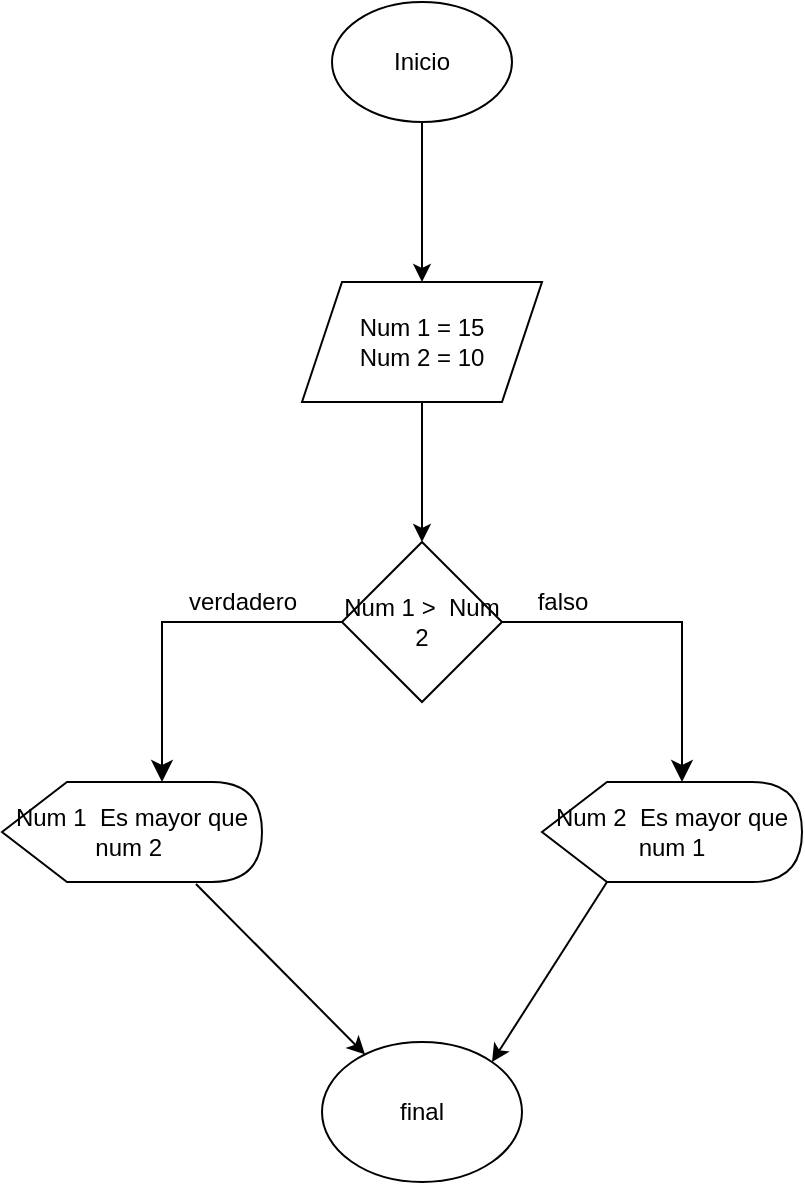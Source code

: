 <mxfile version="21.1.2" type="github">
  <diagram id="C5RBs43oDa-KdzZeNtuy" name="Page-1">
    <mxGraphModel dx="1173" dy="645" grid="1" gridSize="10" guides="1" tooltips="1" connect="1" arrows="1" fold="1" page="1" pageScale="1" pageWidth="827" pageHeight="1169" math="0" shadow="0">
      <root>
        <mxCell id="WIyWlLk6GJQsqaUBKTNV-0" />
        <mxCell id="WIyWlLk6GJQsqaUBKTNV-1" parent="WIyWlLk6GJQsqaUBKTNV-0" />
        <mxCell id="G_flAKK0PwwugAIHnRSS-33" value="" style="edgeStyle=orthogonalEdgeStyle;rounded=0;orthogonalLoop=1;jettySize=auto;html=1;" edge="1" parent="WIyWlLk6GJQsqaUBKTNV-1" source="G_flAKK0PwwugAIHnRSS-0" target="G_flAKK0PwwugAIHnRSS-32">
          <mxGeometry relative="1" as="geometry" />
        </mxCell>
        <mxCell id="G_flAKK0PwwugAIHnRSS-0" value="Inicio" style="ellipse;whiteSpace=wrap;html=1;" vertex="1" parent="WIyWlLk6GJQsqaUBKTNV-1">
          <mxGeometry x="395" y="10" width="90" height="60" as="geometry" />
        </mxCell>
        <mxCell id="G_flAKK0PwwugAIHnRSS-14" value="final" style="ellipse;whiteSpace=wrap;html=1;" vertex="1" parent="WIyWlLk6GJQsqaUBKTNV-1">
          <mxGeometry x="390" y="530" width="100" height="70" as="geometry" />
        </mxCell>
        <mxCell id="G_flAKK0PwwugAIHnRSS-37" value="" style="edgeStyle=orthogonalEdgeStyle;rounded=0;orthogonalLoop=1;jettySize=auto;html=1;" edge="1" parent="WIyWlLk6GJQsqaUBKTNV-1" source="G_flAKK0PwwugAIHnRSS-32" target="G_flAKK0PwwugAIHnRSS-36">
          <mxGeometry relative="1" as="geometry" />
        </mxCell>
        <mxCell id="G_flAKK0PwwugAIHnRSS-32" value="Num 1 = 15&lt;br&gt;Num 2 = 10" style="shape=parallelogram;perimeter=parallelogramPerimeter;whiteSpace=wrap;html=1;fixedSize=1;" vertex="1" parent="WIyWlLk6GJQsqaUBKTNV-1">
          <mxGeometry x="380" y="150" width="120" height="60" as="geometry" />
        </mxCell>
        <mxCell id="G_flAKK0PwwugAIHnRSS-36" value="Num 1 &amp;gt;&amp;nbsp; Num 2" style="rhombus;whiteSpace=wrap;html=1;" vertex="1" parent="WIyWlLk6GJQsqaUBKTNV-1">
          <mxGeometry x="400" y="280" width="80" height="80" as="geometry" />
        </mxCell>
        <mxCell id="G_flAKK0PwwugAIHnRSS-38" value="" style="edgeStyle=segmentEdgeStyle;endArrow=classic;html=1;curved=0;rounded=0;endSize=8;startSize=8;" edge="1" parent="WIyWlLk6GJQsqaUBKTNV-1">
          <mxGeometry width="50" height="50" relative="1" as="geometry">
            <mxPoint x="480" y="320" as="sourcePoint" />
            <mxPoint x="570" y="400" as="targetPoint" />
          </mxGeometry>
        </mxCell>
        <mxCell id="G_flAKK0PwwugAIHnRSS-41" value="" style="edgeStyle=segmentEdgeStyle;endArrow=classic;html=1;curved=0;rounded=0;endSize=8;startSize=8;exitX=0;exitY=0.5;exitDx=0;exitDy=0;" edge="1" parent="WIyWlLk6GJQsqaUBKTNV-1" source="G_flAKK0PwwugAIHnRSS-36">
          <mxGeometry width="50" height="50" relative="1" as="geometry">
            <mxPoint x="350" y="320" as="sourcePoint" />
            <mxPoint x="310" y="400" as="targetPoint" />
          </mxGeometry>
        </mxCell>
        <mxCell id="G_flAKK0PwwugAIHnRSS-42" value="Num 1&amp;nbsp; Es mayor que num 2&amp;nbsp;" style="shape=display;whiteSpace=wrap;html=1;" vertex="1" parent="WIyWlLk6GJQsqaUBKTNV-1">
          <mxGeometry x="230" y="400" width="130" height="50" as="geometry" />
        </mxCell>
        <mxCell id="G_flAKK0PwwugAIHnRSS-43" value="verdadero" style="text;html=1;align=center;verticalAlign=middle;resizable=0;points=[];autosize=1;strokeColor=none;fillColor=none;" vertex="1" parent="WIyWlLk6GJQsqaUBKTNV-1">
          <mxGeometry x="310" y="295" width="80" height="30" as="geometry" />
        </mxCell>
        <mxCell id="G_flAKK0PwwugAIHnRSS-44" value="falso" style="text;html=1;align=center;verticalAlign=middle;resizable=0;points=[];autosize=1;strokeColor=none;fillColor=none;" vertex="1" parent="WIyWlLk6GJQsqaUBKTNV-1">
          <mxGeometry x="485" y="295" width="50" height="30" as="geometry" />
        </mxCell>
        <mxCell id="G_flAKK0PwwugAIHnRSS-45" value="Num 2&amp;nbsp; Es mayor que num 1" style="shape=display;whiteSpace=wrap;html=1;" vertex="1" parent="WIyWlLk6GJQsqaUBKTNV-1">
          <mxGeometry x="500" y="400" width="130" height="50" as="geometry" />
        </mxCell>
        <mxCell id="G_flAKK0PwwugAIHnRSS-47" value="" style="endArrow=classic;html=1;rounded=0;exitX=0.746;exitY=1.02;exitDx=0;exitDy=0;exitPerimeter=0;" edge="1" parent="WIyWlLk6GJQsqaUBKTNV-1" source="G_flAKK0PwwugAIHnRSS-42" target="G_flAKK0PwwugAIHnRSS-14">
          <mxGeometry width="50" height="50" relative="1" as="geometry">
            <mxPoint x="290" y="480" as="sourcePoint" />
            <mxPoint x="390" y="510" as="targetPoint" />
            <Array as="points" />
          </mxGeometry>
        </mxCell>
        <mxCell id="G_flAKK0PwwugAIHnRSS-48" value="" style="endArrow=classic;html=1;rounded=0;exitX=0;exitY=0;exitDx=32.5;exitDy=50;exitPerimeter=0;" edge="1" parent="WIyWlLk6GJQsqaUBKTNV-1" source="G_flAKK0PwwugAIHnRSS-45">
          <mxGeometry width="50" height="50" relative="1" as="geometry">
            <mxPoint x="535" y="460" as="sourcePoint" />
            <mxPoint x="475" y="540" as="targetPoint" />
          </mxGeometry>
        </mxCell>
      </root>
    </mxGraphModel>
  </diagram>
</mxfile>
